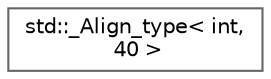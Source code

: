 digraph "类继承关系图"
{
 // LATEX_PDF_SIZE
  bgcolor="transparent";
  edge [fontname=Helvetica,fontsize=10,labelfontname=Helvetica,labelfontsize=10];
  node [fontname=Helvetica,fontsize=10,shape=box,height=0.2,width=0.4];
  rankdir="LR";
  Node0 [id="Node000000",label="std::_Align_type\< int,\l 40 \>",height=0.2,width=0.4,color="grey40", fillcolor="white", style="filled",URL="$unionstd_1_1___align__type_3_01int_00_0140_01_4.html",tooltip=" "];
}
